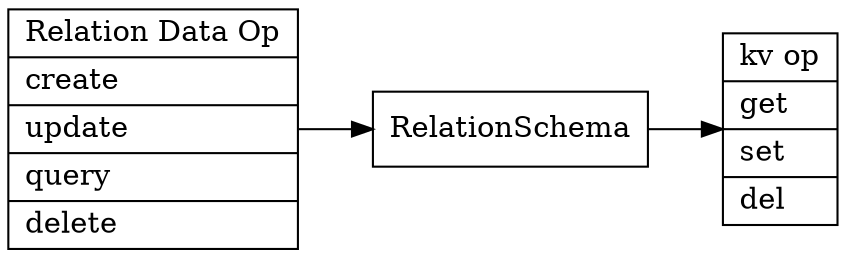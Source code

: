 digraph schema_curd_to_kv {
  node[shape=box;];
  newrank=true;
  rankdir=LR;

  RelationDataOp[
    shape="record";
    label="{{
      Relation Data Op|
      create\l|
      update\l|
      query\l|
      delete\l
    }}";
  ];

  kvOp[
    shape="record";
    label="{{
      kv op|
      get \l|
      set \l|
      del\l
    }}";
  ];

  RelationDataOp -> RelationSchema -> kvOp;

}
